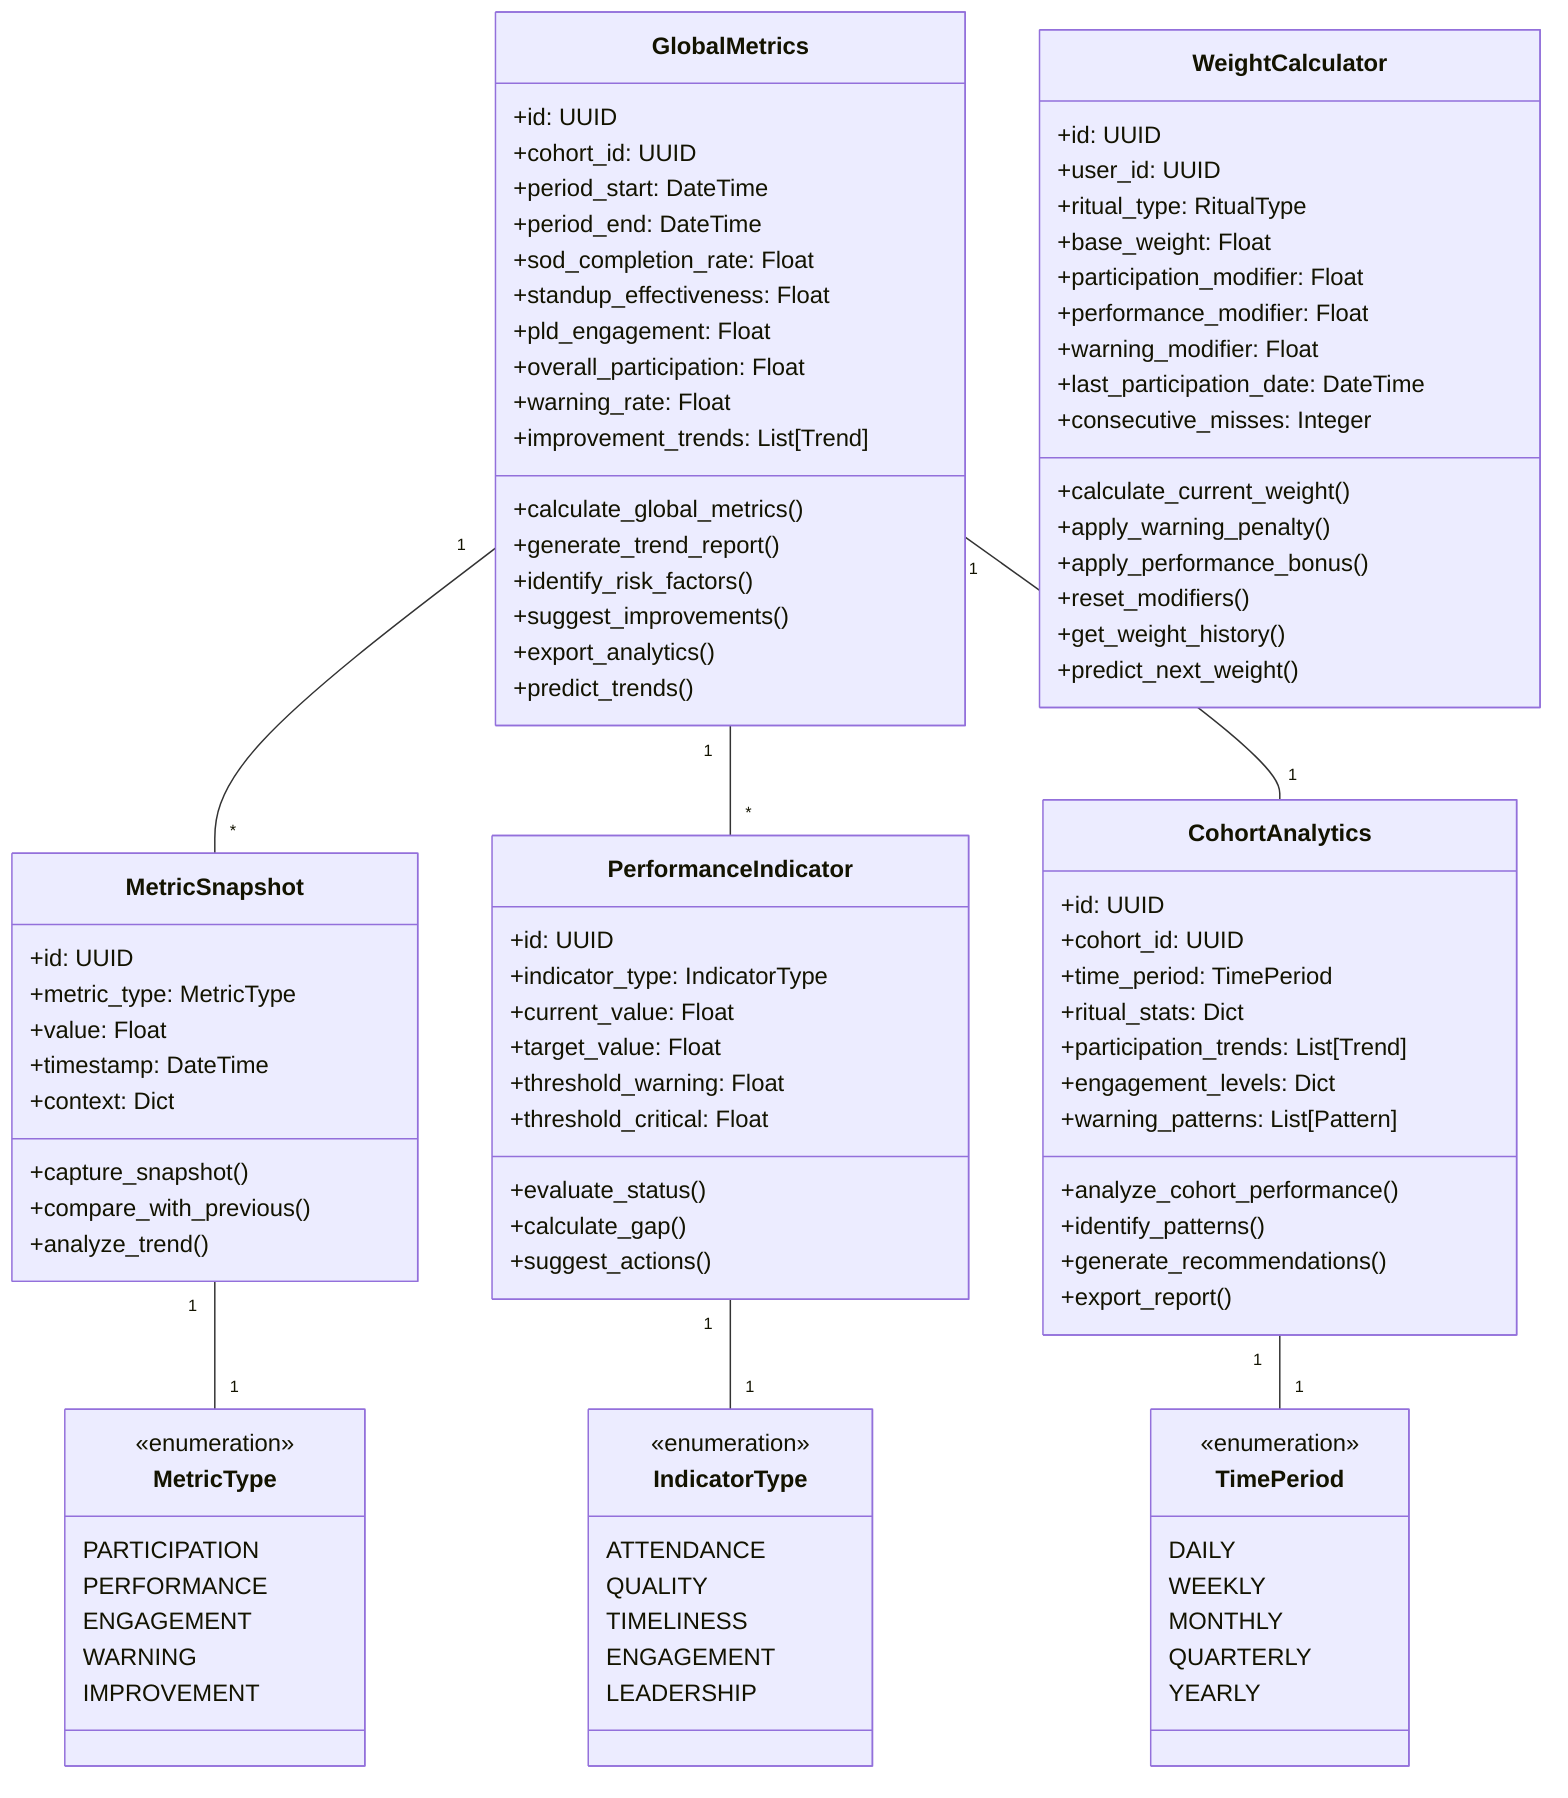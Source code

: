 classDiagram
    class GlobalMetrics {
        +id: UUID
        +cohort_id: UUID
        +period_start: DateTime
        +period_end: DateTime
        +sod_completion_rate: Float
        +standup_effectiveness: Float
        +pld_engagement: Float
        +overall_participation: Float
        +warning_rate: Float
        +improvement_trends: List[Trend]
        +calculate_global_metrics()
        +generate_trend_report()
        +identify_risk_factors()
        +suggest_improvements()
        +export_analytics()
        +predict_trends()
    }

    class WeightCalculator {
        +id: UUID
        +user_id: UUID
        +ritual_type: RitualType
        +base_weight: Float
        +participation_modifier: Float
        +performance_modifier: Float
        +warning_modifier: Float
        +last_participation_date: DateTime
        +consecutive_misses: Integer
        +calculate_current_weight()
        +apply_warning_penalty()
        +apply_performance_bonus()
        +reset_modifiers()
        +get_weight_history()
        +predict_next_weight()
    }

    class MetricSnapshot {
        +id: UUID
        +metric_type: MetricType
        +value: Float
        +timestamp: DateTime
        +context: Dict
        +capture_snapshot()
        +compare_with_previous()
        +analyze_trend()
    }

    class PerformanceIndicator {
        +id: UUID
        +indicator_type: IndicatorType
        +current_value: Float
        +target_value: Float
        +threshold_warning: Float
        +threshold_critical: Float
        +evaluate_status()
        +calculate_gap()
        +suggest_actions()
    }

    class CohortAnalytics {
        +id: UUID
        +cohort_id: UUID
        +time_period: TimePeriod
        +ritual_stats: Dict
        +participation_trends: List[Trend]
        +engagement_levels: Dict
        +warning_patterns: List[Pattern]
        +analyze_cohort_performance()
        +identify_patterns()
        +generate_recommendations()
        +export_report()
    }

    class MetricType {
        <<enumeration>>
        PARTICIPATION
        PERFORMANCE
        ENGAGEMENT
        WARNING
        IMPROVEMENT
    }

    class IndicatorType {
        <<enumeration>>
        ATTENDANCE
        QUALITY
        TIMELINESS
        ENGAGEMENT
        LEADERSHIP
    }

    class TimePeriod {
        <<enumeration>>
        DAILY
        WEEKLY
        MONTHLY
        QUARTERLY
        YEARLY
    }

    GlobalMetrics "1" -- "*" MetricSnapshot
    GlobalMetrics "1" -- "*" PerformanceIndicator
    GlobalMetrics "1" -- "1" CohortAnalytics
    MetricSnapshot "1" -- "1" MetricType
    PerformanceIndicator "1" -- "1" IndicatorType
    CohortAnalytics "1" -- "1" TimePeriod